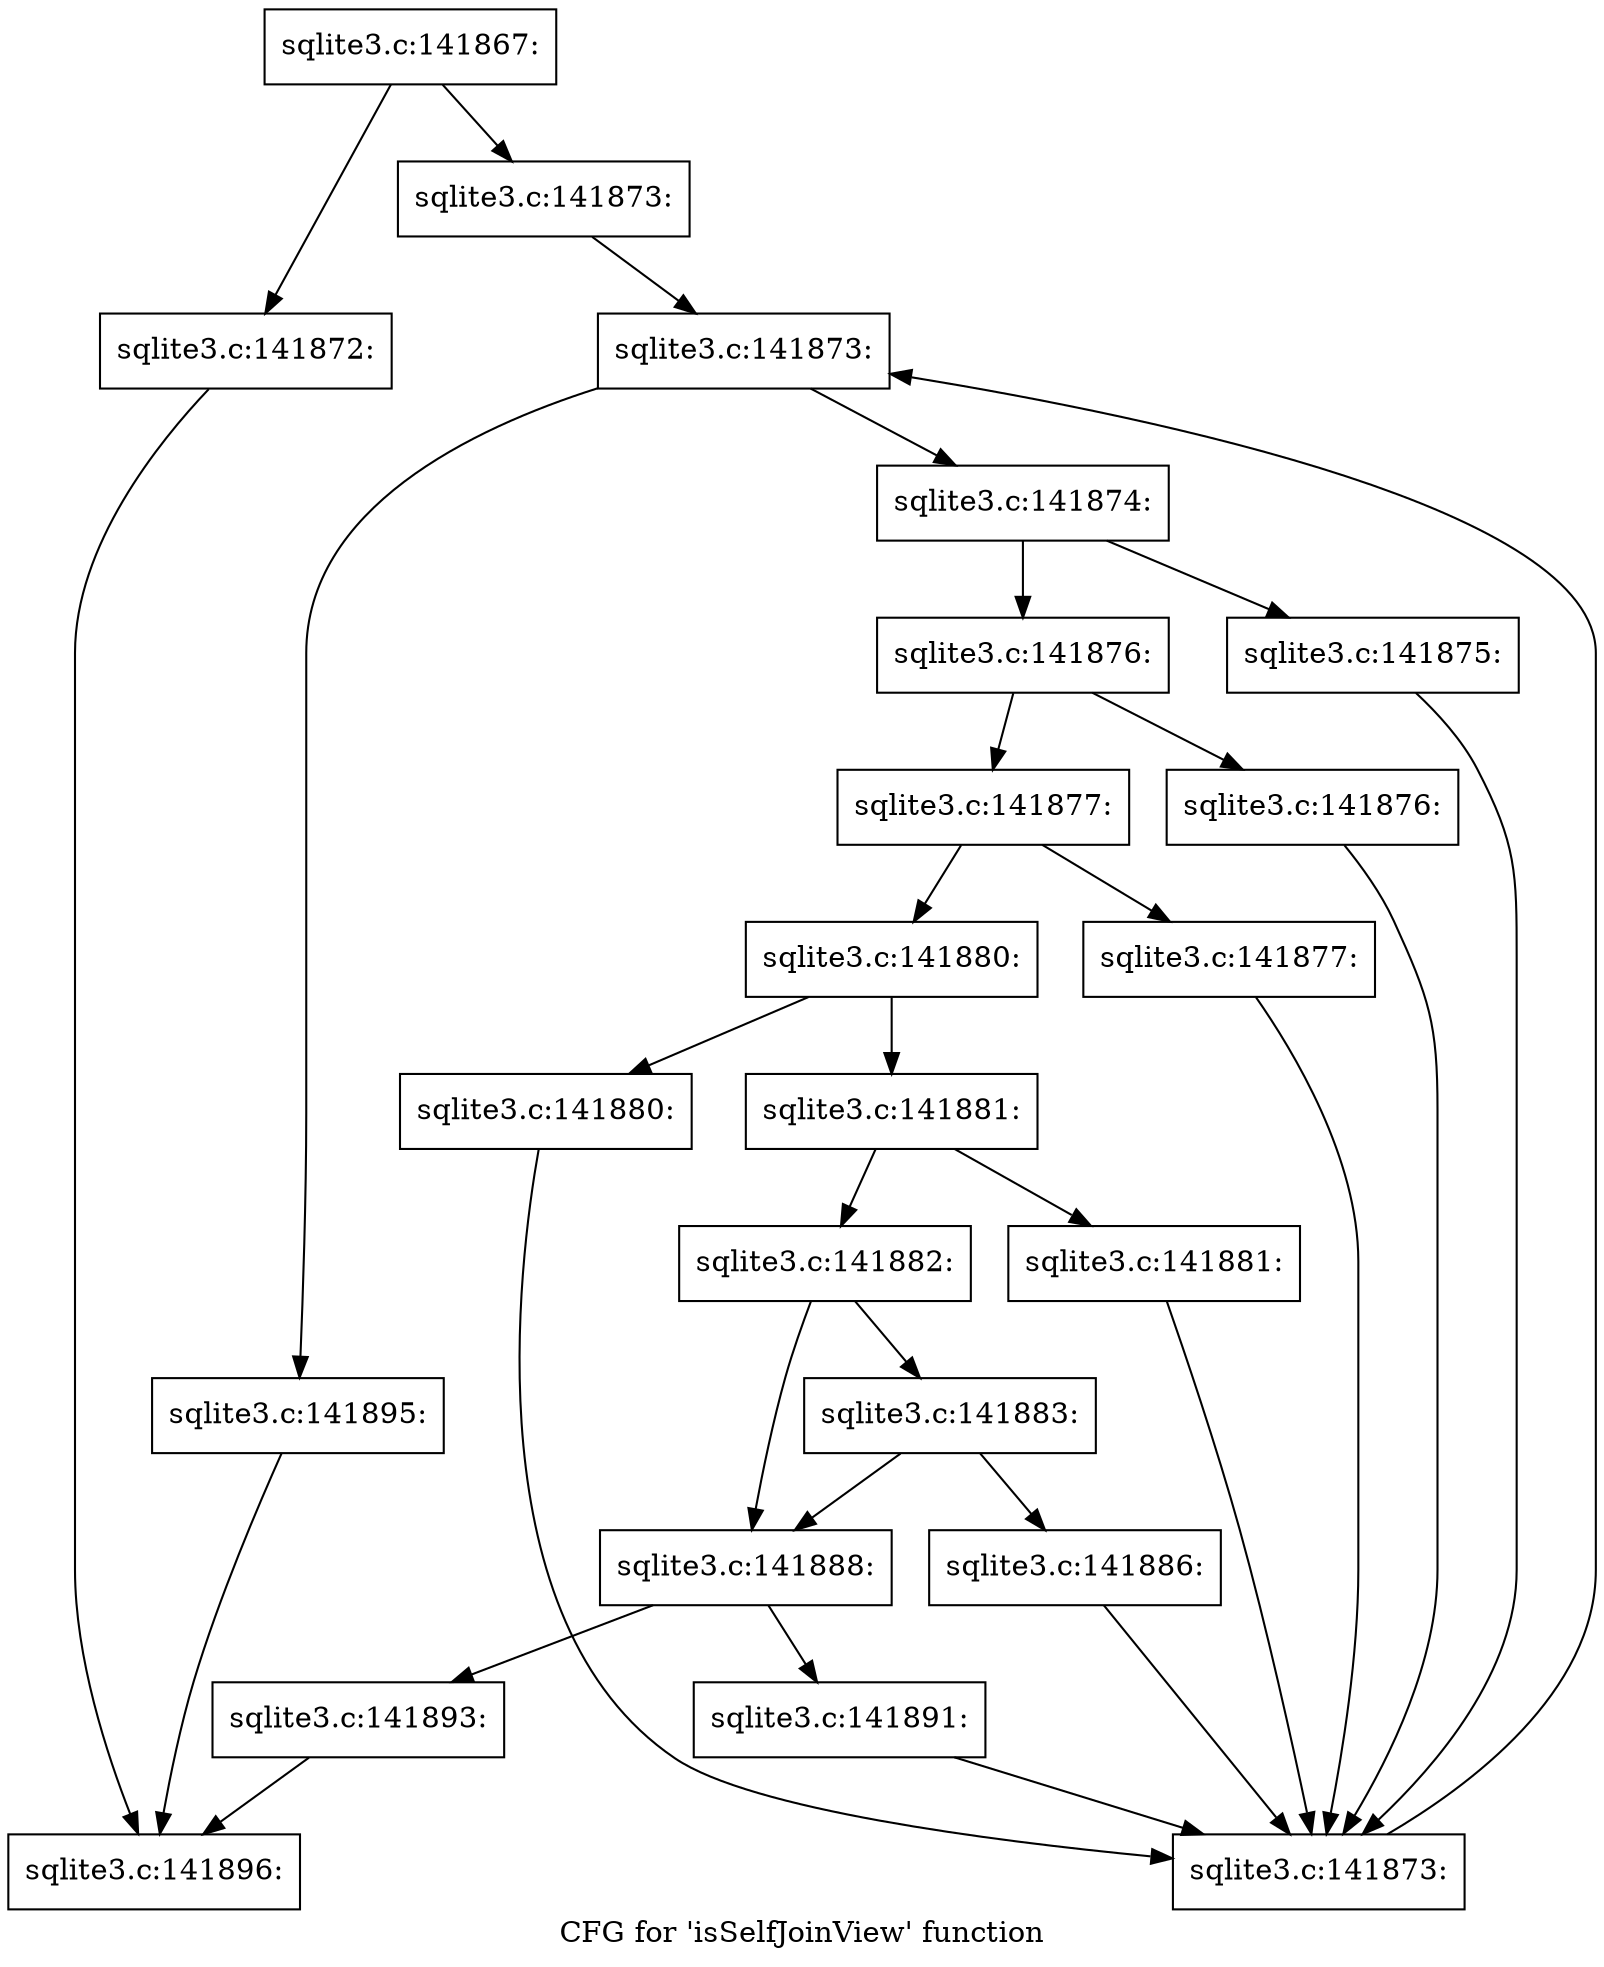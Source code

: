 digraph "CFG for 'isSelfJoinView' function" {
	label="CFG for 'isSelfJoinView' function";

	Node0x55c0f94c9490 [shape=record,label="{sqlite3.c:141867:}"];
	Node0x55c0f94c9490 -> Node0x55c0f94cf340;
	Node0x55c0f94c9490 -> Node0x55c0f94cfbb0;
	Node0x55c0f94cf340 [shape=record,label="{sqlite3.c:141872:}"];
	Node0x55c0f94cf340 -> Node0x55c0f94cdb80;
	Node0x55c0f94cfbb0 [shape=record,label="{sqlite3.c:141873:}"];
	Node0x55c0f94cfbb0 -> Node0x55c0f94d0640;
	Node0x55c0f94d0640 [shape=record,label="{sqlite3.c:141873:}"];
	Node0x55c0f94d0640 -> Node0x55c0f94d0860;
	Node0x55c0f94d0640 -> Node0x55c0f94d0270;
	Node0x55c0f94d0860 [shape=record,label="{sqlite3.c:141874:}"];
	Node0x55c0f94d0860 -> Node0x55c0f94d0f60;
	Node0x55c0f94d0860 -> Node0x55c0f94d0fb0;
	Node0x55c0f94d0f60 [shape=record,label="{sqlite3.c:141875:}"];
	Node0x55c0f94d0f60 -> Node0x55c0f94d07d0;
	Node0x55c0f94d0fb0 [shape=record,label="{sqlite3.c:141876:}"];
	Node0x55c0f94d0fb0 -> Node0x55c0f94d1510;
	Node0x55c0f94d0fb0 -> Node0x55c0f94d1560;
	Node0x55c0f94d1510 [shape=record,label="{sqlite3.c:141876:}"];
	Node0x55c0f94d1510 -> Node0x55c0f94d07d0;
	Node0x55c0f94d1560 [shape=record,label="{sqlite3.c:141877:}"];
	Node0x55c0f94d1560 -> Node0x55c0f94d1ce0;
	Node0x55c0f94d1560 -> Node0x55c0f94d1d30;
	Node0x55c0f94d1ce0 [shape=record,label="{sqlite3.c:141877:}"];
	Node0x55c0f94d1ce0 -> Node0x55c0f94d07d0;
	Node0x55c0f94d1d30 [shape=record,label="{sqlite3.c:141880:}"];
	Node0x55c0f94d1d30 -> Node0x55c0f94d22f0;
	Node0x55c0f94d1d30 -> Node0x55c0f94d2340;
	Node0x55c0f94d22f0 [shape=record,label="{sqlite3.c:141880:}"];
	Node0x55c0f94d22f0 -> Node0x55c0f94d07d0;
	Node0x55c0f94d2340 [shape=record,label="{sqlite3.c:141881:}"];
	Node0x55c0f94d2340 -> Node0x55c0f94d2d30;
	Node0x55c0f94d2340 -> Node0x55c0f94d2d80;
	Node0x55c0f94d2d30 [shape=record,label="{sqlite3.c:141881:}"];
	Node0x55c0f94d2d30 -> Node0x55c0f94d07d0;
	Node0x55c0f94d2d80 [shape=record,label="{sqlite3.c:141882:}"];
	Node0x55c0f94d2d80 -> Node0x55c0f94d3960;
	Node0x55c0f94d2d80 -> Node0x55c0f94d3910;
	Node0x55c0f94d3960 [shape=record,label="{sqlite3.c:141883:}"];
	Node0x55c0f94d3960 -> Node0x55c0f94d38c0;
	Node0x55c0f94d3960 -> Node0x55c0f94d3910;
	Node0x55c0f94d38c0 [shape=record,label="{sqlite3.c:141886:}"];
	Node0x55c0f94d38c0 -> Node0x55c0f94d07d0;
	Node0x55c0f94d3910 [shape=record,label="{sqlite3.c:141888:}"];
	Node0x55c0f94d3910 -> Node0x55c0f94d47f0;
	Node0x55c0f94d3910 -> Node0x55c0f94d4840;
	Node0x55c0f94d47f0 [shape=record,label="{sqlite3.c:141891:}"];
	Node0x55c0f94d47f0 -> Node0x55c0f94d07d0;
	Node0x55c0f94d4840 [shape=record,label="{sqlite3.c:141893:}"];
	Node0x55c0f94d4840 -> Node0x55c0f94cdb80;
	Node0x55c0f94d07d0 [shape=record,label="{sqlite3.c:141873:}"];
	Node0x55c0f94d07d0 -> Node0x55c0f94d0640;
	Node0x55c0f94d0270 [shape=record,label="{sqlite3.c:141895:}"];
	Node0x55c0f94d0270 -> Node0x55c0f94cdb80;
	Node0x55c0f94cdb80 [shape=record,label="{sqlite3.c:141896:}"];
}
